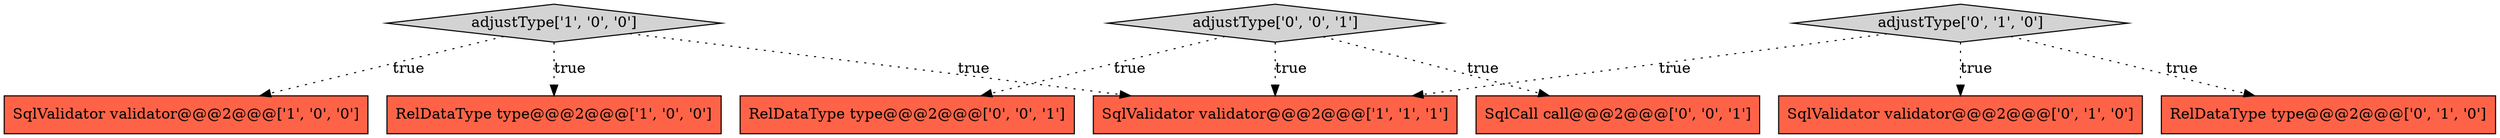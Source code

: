 digraph {
2 [style = filled, label = "adjustType['1', '0', '0']", fillcolor = lightgray, shape = diamond image = "AAA0AAABBB1BBB"];
1 [style = filled, label = "SqlValidator validator@@@2@@@['1', '0', '0']", fillcolor = tomato, shape = box image = "AAA0AAABBB1BBB"];
9 [style = filled, label = "SqlCall call@@@2@@@['0', '0', '1']", fillcolor = tomato, shape = box image = "AAA0AAABBB3BBB"];
0 [style = filled, label = "RelDataType type@@@2@@@['1', '0', '0']", fillcolor = tomato, shape = box image = "AAA0AAABBB1BBB"];
4 [style = filled, label = "SqlValidator validator@@@2@@@['0', '1', '0']", fillcolor = tomato, shape = box image = "AAA0AAABBB2BBB"];
8 [style = filled, label = "RelDataType type@@@2@@@['0', '0', '1']", fillcolor = tomato, shape = box image = "AAA0AAABBB3BBB"];
7 [style = filled, label = "adjustType['0', '0', '1']", fillcolor = lightgray, shape = diamond image = "AAA0AAABBB3BBB"];
3 [style = filled, label = "SqlValidator validator@@@2@@@['1', '1', '1']", fillcolor = tomato, shape = box image = "AAA0AAABBB1BBB"];
5 [style = filled, label = "adjustType['0', '1', '0']", fillcolor = lightgray, shape = diamond image = "AAA0AAABBB2BBB"];
6 [style = filled, label = "RelDataType type@@@2@@@['0', '1', '0']", fillcolor = tomato, shape = box image = "AAA0AAABBB2BBB"];
2->1 [style = dotted, label="true"];
5->6 [style = dotted, label="true"];
2->0 [style = dotted, label="true"];
5->4 [style = dotted, label="true"];
2->3 [style = dotted, label="true"];
7->9 [style = dotted, label="true"];
7->3 [style = dotted, label="true"];
5->3 [style = dotted, label="true"];
7->8 [style = dotted, label="true"];
}
